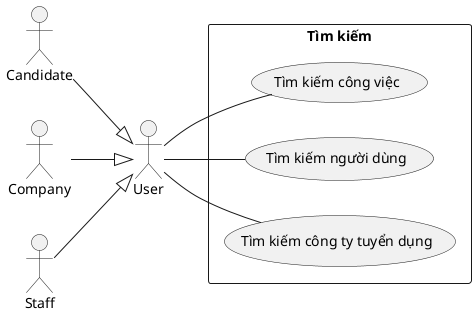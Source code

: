 @startuml TimKiem
left to right direction

actor "User" as nguoiDung
actor "Candidate" as nguoiUngTuyen
actor "Company" as congTyTuyenDung
actor "Staff" as nhanVien

rectangle "Tìm kiếm" {
    usecase "Tìm kiếm công việc" as timKiemCongViec
    usecase "Tìm kiếm người dùng" as timKiemNguoiDung
    usecase "Tìm kiếm công ty tuyển dụng" as timKiemCongTyTuyenDung
}

nguoiDung -- timKiemCongViec
nguoiDung -- timKiemNguoiDung
nguoiDung -- timKiemCongTyTuyenDung

nguoiUngTuyen --^ nguoiDung

congTyTuyenDung --^ nguoiDung

nhanVien --^ nguoiDung

@enduml

